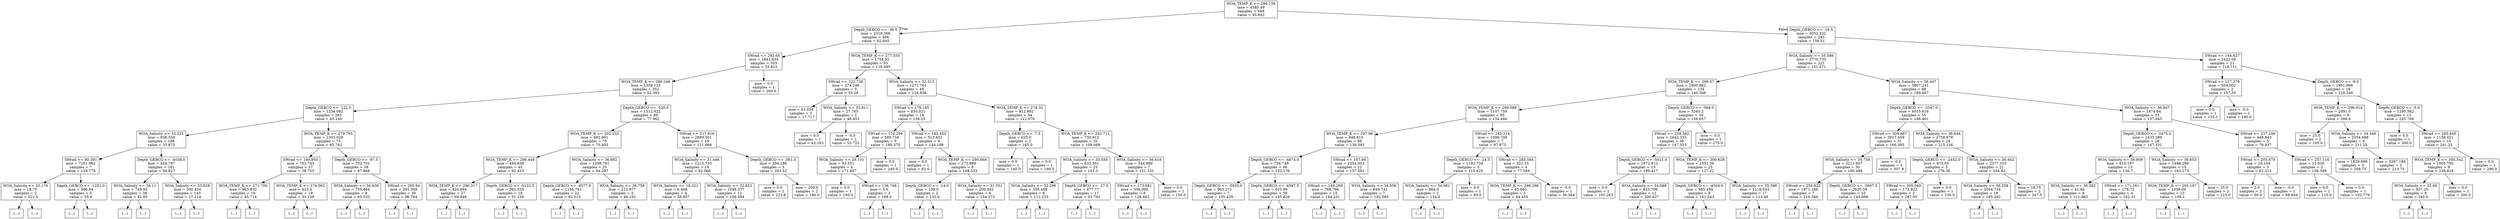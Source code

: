 digraph Tree {
node [shape=box] ;
0 [label="WOA_TEMP_K <= 294.139\nmse = 4585.49\nsamples = 649\nvalue = 95.642"] ;
1 [label="Depth_GEBCO <= -36.5\nmse = 2319.366\nsamples = 406\nvalue = 62.645"] ;
0 -> 1 [labeldistance=2.5, labelangle=45, headlabel="True"] ;
2 [label="SWrad <= 292.65\nmse = 1841.635\nsamples = 353\nvalue = 53.815"] ;
1 -> 2 ;
3 [label="WOA_TEMP_K <= 289.248\nmse = 1559.125\nsamples = 352\nvalue = 52.393"] ;
2 -> 3 ;
4 [label="Depth_GEBCO <= -122.0\nmse = 1254.082\nsamples = 263\nvalue = 43.149"] ;
3 -> 4 ;
5 [label="WOA_Salinity <= 33.221\nmse = 938.358\nsamples = 188\nvalue = 33.873"] ;
4 -> 5 ;
6 [label="SWrad <= 80.391\nmse = 7201.062\nsamples = 7\nvalue = 129.778"] ;
5 -> 6 ;
7 [label="WOA_Salinity <= 33.176\nmse = 18.75\nsamples = 2\nvalue = 222.5"] ;
6 -> 7 ;
8 [label="(...)"] ;
7 -> 8 ;
9 [label="(...)"] ;
7 -> 9 ;
10 [label="Depth_GEBCO <= -1251.0\nmse = 566.64\nsamples = 5\nvalue = 55.6"] ;
6 -> 10 ;
11 [label="(...)"] ;
10 -> 11 ;
18 [label="(...)"] ;
10 -> 18 ;
19 [label="Depth_GEBCO <= -4038.0\nmse = 454.787\nsamples = 181\nvalue = 30.927"] ;
5 -> 19 ;
20 [label="WOA_Salinity <= 34.11\nmse = 749.83\nsamples = 38\nvalue = 42.85"] ;
19 -> 20 ;
21 [label="(...)"] ;
20 -> 21 ;
54 [label="(...)"] ;
20 -> 54 ;
91 [label="WOA_Salinity <= 33.828\nmse = 300.424\nsamples = 143\nvalue = 27.114"] ;
19 -> 91 ;
92 [label="(...)"] ;
91 -> 92 ;
129 [label="(...)"] ;
91 -> 129 ;
298 [label="WOA_TEMP_K <= 279.795\nmse = 1303.026\nsamples = 75\nvalue = 65.742"] ;
4 -> 298 ;
299 [label="SWrad <= 169.955\nmse = 703.743\nsamples = 37\nvalue = 38.753"] ;
298 -> 299 ;
300 [label="WOA_TEMP_K <= 271.706\nmse = 963.832\nsamples = 19\nvalue = 45.714"] ;
299 -> 300 ;
301 [label="(...)"] ;
300 -> 301 ;
310 [label="(...)"] ;
300 -> 310 ;
317 [label="WOA_TEMP_K <= 274.062\nmse = 423.4\nsamples = 18\nvalue = 33.139"] ;
299 -> 317 ;
318 [label="(...)"] ;
317 -> 318 ;
323 [label="(...)"] ;
317 -> 323 ;
328 [label="Depth_GEBCO <= -97.5\nmse = 702.701\nsamples = 38\nvalue = 87.968"] ;
298 -> 328 ;
329 [label="WOA_Salinity <= 34.639\nmse = 755.464\nsamples = 8\nvalue = 63.533"] ;
328 -> 329 ;
330 [label="(...)"] ;
329 -> 330 ;
337 [label="(...)"] ;
329 -> 337 ;
344 [label="SWrad <= 200.94\nmse = 391.389\nsamples = 30\nvalue = 96.764"] ;
328 -> 344 ;
345 [label="(...)"] ;
344 -> 345 ;
388 [label="(...)"] ;
344 -> 388 ;
389 [label="Depth_GEBCO <= -520.5\nmse = 1512.822\nsamples = 89\nvalue = 77.962"] ;
3 -> 389 ;
390 [label="WOA_TEMP_K <= 292.333\nmse = 892.801\nsamples = 70\nvalue = 70.405"] ;
389 -> 390 ;
391 [label="WOA_TEMP_K <= 290.448\nmse = 484.839\nsamples = 45\nvalue = 62.423"] ;
390 -> 391 ;
392 [label="WOA_TEMP_K <= 290.317\nmse = 424.894\nsamples = 27\nvalue = 69.946"] ;
391 -> 392 ;
393 [label="(...)"] ;
392 -> 393 ;
426 [label="(...)"] ;
392 -> 426 ;
429 [label="Depth_GEBCO <= -5132.5\nmse = 362.526\nsamples = 18\nvalue = 51.138"] ;
391 -> 429 ;
430 [label="(...)"] ;
429 -> 430 ;
431 [label="(...)"] ;
429 -> 431 ;
462 [label="WOA_Salinity <= 36.692\nmse = 1298.781\nsamples = 25\nvalue = 84.287"] ;
390 -> 462 ;
463 [label="Depth_GEBCO <= -4577.0\nmse = 1156.761\nsamples = 22\nvalue = 92.315"] ;
462 -> 463 ;
464 [label="(...)"] ;
463 -> 464 ;
477 [label="(...)"] ;
463 -> 477 ;
498 [label="WOA_Salinity <= 36.758\nmse = 212.977\nsamples = 3\nvalue = 46.152"] ;
462 -> 498 ;
499 [label="(...)"] ;
498 -> 499 ;
500 [label="(...)"] ;
498 -> 500 ;
503 [label="SWrad <= 217.916\nmse = 2889.501\nsamples = 19\nvalue = 111.968"] ;
389 -> 503 ;
504 [label="WOA_Salinity <= 31.446\nmse = 1213.733\nsamples = 16\nvalue = 92.066"] ;
503 -> 504 ;
505 [label="WOA_Salinity <= 19.321\nmse = 6.408\nsamples = 4\nvalue = 58.857"] ;
504 -> 505 ;
506 [label="(...)"] ;
505 -> 506 ;
511 [label="(...)"] ;
505 -> 511 ;
512 [label="WOA_Salinity <= 32.652\nmse = 1048.377\nsamples = 12\nvalue = 106.594"] ;
504 -> 512 ;
513 [label="(...)"] ;
512 -> 513 ;
514 [label="(...)"] ;
512 -> 514 ;
533 [label="Depth_GEBCO <= -361.0\nmse = 394.186\nsamples = 3\nvalue = 203.52"] ;
503 -> 533 ;
534 [label="mse = 0.0\nsamples = 1\nvalue = 223.8"] ;
533 -> 534 ;
535 [label="mse = 200.0\nsamples = 2\nvalue = 190.0"] ;
533 -> 535 ;
536 [label="mse = 0.0\nsamples = 1\nvalue = 260.0"] ;
2 -> 536 ;
537 [label="WOA_TEMP_K <= 277.555\nmse = 1754.92\nsamples = 53\nvalue = 118.095"] ;
1 -> 537 ;
538 [label="SWrad <= 222.736\nmse = 274.246\nsamples = 5\nvalue = 35.28"] ;
537 -> 538 ;
539 [label="mse = 63.054\nsamples = 3\nvalue = 17.717"] ;
538 -> 539 ;
540 [label="WOA_Salinity <= 33.811\nmse = 27.765\nsamples = 2\nvalue = 48.453"] ;
538 -> 540 ;
541 [label="mse = 0.0\nsamples = 1\nvalue = 43.183"] ;
540 -> 541 ;
542 [label="mse = -0.0\nsamples = 1\nvalue = 53.722"] ;
540 -> 542 ;
543 [label="WOA_Salinity <= 32.513\nmse = 1271.761\nsamples = 48\nvalue = 124.836"] ;
537 -> 543 ;
544 [label="SWrad <= 178.185\nmse = 830.021\nsamples = 14\nvalue = 156.25"] ;
543 -> 544 ;
545 [label="SWrad <= 170.204\nmse = 589.734\nsamples = 5\nvalue = 180.375"] ;
544 -> 545 ;
546 [label="WOA_Salinity <= 29.101\nmse = 93.551\nsamples = 4\nvalue = 171.857"] ;
545 -> 546 ;
547 [label="mse = 0.0\nsamples = 1\nvalue = 195.0"] ;
546 -> 547 ;
548 [label="SWrad <= 136.748\nmse = 5.0\nsamples = 3\nvalue = 168.0"] ;
546 -> 548 ;
549 [label="(...)"] ;
548 -> 549 ;
550 [label="(...)"] ;
548 -> 550 ;
551 [label="mse = 0.0\nsamples = 1\nvalue = 240.0"] ;
545 -> 551 ;
552 [label="SWrad <= 182.455\nmse = 513.652\nsamples = 9\nvalue = 144.188"] ;
544 -> 552 ;
553 [label="mse = 0.0\nsamples = 1\nvalue = 82.0"] ;
552 -> 553 ;
554 [label="WOA_TEMP_K <= 290.568\nmse = 272.889\nsamples = 8\nvalue = 148.333"] ;
552 -> 554 ;
555 [label="Depth_GEBCO <= -14.0\nmse = 108.0\nsamples = 2\nvalue = 132.0"] ;
554 -> 555 ;
556 [label="(...)"] ;
555 -> 556 ;
557 [label="(...)"] ;
555 -> 557 ;
558 [label="WOA_Salinity <= 31.351\nmse = 200.562\nsamples = 6\nvalue = 154.273"] ;
554 -> 558 ;
559 [label="(...)"] ;
558 -> 559 ;
566 [label="(...)"] ;
558 -> 566 ;
569 [label="WOA_TEMP_K <= 278.32\nmse = 912.892\nsamples = 34\nvalue = 112.676"] ;
543 -> 569 ;
570 [label="Depth_GEBCO <= -7.5\nmse = 625.0\nsamples = 2\nvalue = 165.0"] ;
569 -> 570 ;
571 [label="mse = 0.0\nsamples = 1\nvalue = 140.0"] ;
570 -> 571 ;
572 [label="mse = 0.0\nsamples = 1\nvalue = 190.0"] ;
570 -> 572 ;
573 [label="WOA_TEMP_K <= 292.711\nmse = 730.912\nsamples = 32\nvalue = 109.068"] ;
569 -> 573 ;
574 [label="WOA_Salinity <= 33.585\nmse = 632.301\nsamples = 25\nvalue = 101.3"] ;
573 -> 574 ;
575 [label="WOA_Salinity <= 33.296\nmse = 356.488\nsamples = 8\nvalue = 112.235"] ;
574 -> 575 ;
576 [label="(...)"] ;
575 -> 576 ;
585 [label="(...)"] ;
575 -> 585 ;
588 [label="Depth_GEBCO <= -27.5\nmse = 677.77\nsamples = 17\nvalue = 91.792"] ;
574 -> 588 ;
589 [label="(...)"] ;
588 -> 589 ;
604 [label="(...)"] ;
588 -> 604 ;
621 [label="WOA_Salinity <= 36.616\nmse = 344.889\nsamples = 7\nvalue = 131.333"] ;
573 -> 621 ;
622 [label="SWrad <= 173.681\nmse = 336.095\nsamples = 6\nvalue = 128.462"] ;
621 -> 622 ;
623 [label="(...)"] ;
622 -> 623 ;
624 [label="(...)"] ;
622 -> 624 ;
625 [label="mse = 0.0\nsamples = 1\nvalue = 150.0"] ;
621 -> 625 ;
626 [label="Depth_GEBCO <= -16.5\nmse = 3052.322\nsamples = 243\nvalue = 156.51"] ;
0 -> 626 [labeldistance=2.5, labelangle=-45, headlabel="False"] ;
627 [label="WOA_Salinity <= 35.586\nmse = 2770.733\nsamples = 222\nvalue = 151.571"] ;
626 -> 627 ;
628 [label="WOA_TEMP_K <= 299.57\nmse = 1800.882\nsamples = 134\nvalue = 140.369"] ;
627 -> 628 ;
629 [label="WOA_TEMP_K <= 299.088\nmse = 1107.759\nsamples = 95\nvalue = 134.446"] ;
628 -> 629 ;
630 [label="WOA_TEMP_K <= 297.98\nmse = 948.815\nsamples = 88\nvalue = 138.393"] ;
629 -> 630 ;
631 [label="Depth_GEBCO <= -4874.0\nmse = 756.749\nsamples = 66\nvalue = 132.176"] ;
630 -> 631 ;
632 [label="Depth_GEBCO <= -5933.0\nmse = 963.271\nsamples = 7\nvalue = 105.439"] ;
631 -> 632 ;
633 [label="(...)"] ;
632 -> 633 ;
638 [label="(...)"] ;
632 -> 638 ;
643 [label="Depth_GEBCO <= -4597.5\nmse = 625.96\nsamples = 59\nvalue = 135.626"] ;
631 -> 643 ;
644 [label="(...)"] ;
643 -> 644 ;
647 [label="(...)"] ;
643 -> 647 ;
742 [label="SWrad <= 167.68\nmse = 1054.003\nsamples = 22\nvalue = 157.591"] ;
630 -> 742 ;
743 [label="SWrad <= 149.269\nmse = 768.766\nsamples = 15\nvalue = 144.231"] ;
742 -> 743 ;
744 [label="(...)"] ;
743 -> 744 ;
753 [label="(...)"] ;
743 -> 753 ;
770 [label="WOA_Salinity <= 34.556\nmse = 649.741\nsamples = 7\nvalue = 182.085"] ;
742 -> 770 ;
771 [label="(...)"] ;
770 -> 771 ;
774 [label="(...)"] ;
770 -> 774 ;
781 [label="SWrad <= 243.214\nmse = 1098.709\nsamples = 7\nvalue = 97.873"] ;
629 -> 781 ;
782 [label="Depth_GEBCO <= -24.5\nmse = 1102.734\nsamples = 3\nvalue = 115.625"] ;
781 -> 782 ;
783 [label="WOA_Salinity <= 34.981\nmse = 864.0\nsamples = 2\nvalue = 134.0"] ;
782 -> 783 ;
784 [label="(...)"] ;
783 -> 784 ;
785 [label="(...)"] ;
783 -> 785 ;
786 [label="mse = 0.0\nsamples = 1\nvalue = 85.0"] ;
782 -> 786 ;
787 [label="SWrad <= 285.584\nmse = 322.33\nsamples = 4\nvalue = 77.584"] ;
781 -> 787 ;
788 [label="WOA_TEMP_K <= 299.296\nmse = 45.661\nsamples = 3\nvalue = 84.455"] ;
787 -> 788 ;
789 [label="(...)"] ;
788 -> 789 ;
790 [label="(...)"] ;
788 -> 790 ;
793 [label="mse = -0.0\nsamples = 1\nvalue = 36.364"] ;
787 -> 793 ;
794 [label="Depth_GEBCO <= -369.0\nmse = 3345.2\nsamples = 39\nvalue = 156.657"] ;
628 -> 794 ;
795 [label="SWrad <= 228.562\nmse = 2442.333\nsamples = 38\nvalue = 147.553"] ;
794 -> 795 ;
796 [label="Depth_GEBCO <= -5021.0\nmse = 1672.812\nsamples = 13\nvalue = 189.417"] ;
795 -> 796 ;
797 [label="mse = 0.0\nsamples = 1\nvalue = 105.263"] ;
796 -> 797 ;
798 [label="WOA_Salinity <= 34.668\nmse = 825.706\nsamples = 12\nvalue = 200.637"] ;
796 -> 798 ;
799 [label="(...)"] ;
798 -> 799 ;
816 [label="(...)"] ;
798 -> 816 ;
817 [label="WOA_TEMP_K <= 300.628\nmse = 1551.39\nsamples = 25\nvalue = 127.22"] ;
795 -> 817 ;
818 [label="Depth_GEBCO <= -4504.0\nmse = 985.459\nsamples = 8\nvalue = 161.543"] ;
817 -> 818 ;
819 [label="(...)"] ;
818 -> 819 ;
826 [label="(...)"] ;
818 -> 826 ;
833 [label="WOA_Salinity <= 35.398\nmse = 1118.033\nsamples = 17\nvalue = 113.49"] ;
817 -> 833 ;
834 [label="(...)"] ;
833 -> 834 ;
863 [label="(...)"] ;
833 -> 863 ;
866 [label="mse = -0.0\nsamples = 1\nvalue = 275.0"] ;
794 -> 866 ;
867 [label="WOA_Salinity <= 36.447\nmse = 3807.241\nsamples = 88\nvalue = 169.667"] ;
627 -> 867 ;
868 [label="Depth_GEBCO <= -3347.0\nmse = 4015.616\nsamples = 55\nvalue = 186.461"] ;
867 -> 868 ;
869 [label="SWrad <= 309.887\nmse = 3917.459\nsamples = 31\nvalue = 166.395"] ;
868 -> 869 ;
870 [label="WOA_Salinity <= 35.758\nmse = 3211.607\nsamples = 30\nvalue = 160.499"] ;
869 -> 870 ;
871 [label="SWrad <= 254.625\nmse = 1971.186\nsamples = 7\nvalue = 210.384"] ;
870 -> 871 ;
872 [label="(...)"] ;
871 -> 872 ;
881 [label="(...)"] ;
871 -> 881 ;
884 [label="Depth_GEBCO <= -3667.5\nmse = 2620.59\nsamples = 23\nvalue = 145.668"] ;
870 -> 884 ;
885 [label="(...)"] ;
884 -> 885 ;
908 [label="(...)"] ;
884 -> 908 ;
921 [label="mse = -0.0\nsamples = 1\nvalue = 307.9"] ;
869 -> 921 ;
922 [label="WOA_Salinity <= 36.044\nmse = 2758.978\nsamples = 24\nvalue = 215.126"] ;
868 -> 922 ;
923 [label="Depth_GEBCO <= -2452.0\nmse = 675.65\nsamples = 3\nvalue = 276.36"] ;
922 -> 923 ;
924 [label="SWrad <= 305.049\nmse = 172.922\nsamples = 2\nvalue = 287.95"] ;
923 -> 924 ;
925 [label="(...)"] ;
924 -> 925 ;
926 [label="(...)"] ;
924 -> 926 ;
927 [label="mse = 0.0\nsamples = 1\nvalue = 230.0"] ;
923 -> 927 ;
928 [label="WOA_Salinity <= 36.442\nmse = 2377.103\nsamples = 21\nvalue = 204.92"] ;
922 -> 928 ;
929 [label="WOA_Salinity <= 36.358\nmse = 2044.734\nsamples = 19\nvalue = 195.292"] ;
928 -> 929 ;
930 [label="(...)"] ;
929 -> 930 ;
935 [label="(...)"] ;
929 -> 935 ;
946 [label="mse = 18.75\nsamples = 2\nvalue = 267.5"] ;
928 -> 946 ;
947 [label="WOA_Salinity <= 36.847\nmse = 1874.64\nsamples = 33\nvalue = 137.945"] ;
867 -> 947 ;
948 [label="Depth_GEBCO <= -3475.0\nmse = 1433.289\nsamples = 28\nvalue = 147.331"] ;
947 -> 948 ;
949 [label="WOA_Salinity <= 36.809\nmse = 610.187\nsamples = 13\nvalue = 126.7"] ;
948 -> 949 ;
950 [label="WOA_Salinity <= 36.592\nmse = 41.46\nsamples = 9\nvalue = 111.863"] ;
949 -> 950 ;
951 [label="(...)"] ;
950 -> 951 ;
962 [label="(...)"] ;
950 -> 962 ;
967 [label="SWrad <= 171.161\nmse = 178.72\nsamples = 4\nvalue = 162.31"] ;
949 -> 967 ;
968 [label="(...)"] ;
967 -> 968 ;
971 [label="(...)"] ;
967 -> 971 ;
974 [label="WOA_Salinity <= 36.653\nmse = 1486.289\nsamples = 15\nvalue = 163.273"] ;
948 -> 974 ;
975 [label="WOA_TEMP_K <= 295.197\nmse = 1338.09\nsamples = 13\nvalue = 158.1"] ;
974 -> 975 ;
976 [label="(...)"] ;
975 -> 976 ;
981 [label="(...)"] ;
975 -> 981 ;
994 [label="mse = 25.0\nsamples = 2\nvalue = 215.0"] ;
974 -> 994 ;
995 [label="SWrad <= 237.206\nmse = 448.843\nsamples = 5\nvalue = 76.937"] ;
947 -> 995 ;
996 [label="SWrad <= 205.678\nmse = 16.164\nsamples = 3\nvalue = 62.211"] ;
995 -> 996 ;
997 [label="mse = 2.0\nsamples = 2\nvalue = 60.0"] ;
996 -> 997 ;
998 [label="mse = -0.0\nsamples = 1\nvalue = 68.844"] ;
996 -> 998 ;
999 [label="SWrad <= 257.116\nmse = 13.036\nsamples = 2\nvalue = 106.389"] ;
995 -> 999 ;
1000 [label="mse = 0.0\nsamples = 1\nvalue = 110.0"] ;
999 -> 1000 ;
1001 [label="mse = 0.0\nsamples = 1\nvalue = 102.779"] ;
999 -> 1001 ;
1002 [label="SWrad <= 144.827\nmse = 2422.08\nsamples = 21\nvalue = 218.711"] ;
626 -> 1002 ;
1003 [label="SWrad <= 127.378\nmse = 504.002\nsamples = 2\nvalue = 157.55"] ;
1002 -> 1003 ;
1004 [label="mse = 0.0\nsamples = 1\nvalue = 135.1"] ;
1003 -> 1004 ;
1005 [label="mse = -0.0\nsamples = 1\nvalue = 180.0"] ;
1003 -> 1005 ;
1006 [label="Depth_GEBCO <= -9.0\nmse = 1991.966\nsamples = 19\nvalue = 229.348"] ;
1002 -> 1006 ;
1007 [label="WOA_TEMP_K <= 296.914\nmse = 2091.0\nsamples = 8\nvalue = 208.0"] ;
1006 -> 1007 ;
1008 [label="mse = 25.0\nsamples = 2\nvalue = 195.0"] ;
1007 -> 1008 ;
1009 [label="WOA_Salinity <= 34.346\nmse = 2554.688\nsamples = 6\nvalue = 211.25"] ;
1007 -> 1009 ;
1010 [label="mse = 1829.688\nsamples = 3\nvalue = 208.75"] ;
1009 -> 1010 ;
1011 [label="mse = 3267.188\nsamples = 3\nvalue = 213.75"] ;
1009 -> 1011 ;
1012 [label="Depth_GEBCO <= -5.0\nmse = 1295.562\nsamples = 11\nvalue = 245.769"] ;
1006 -> 1012 ;
1013 [label="mse = 0.0\nsamples = 1\nvalue = 300.0"] ;
1012 -> 1013 ;
1014 [label="SWrad <= 285.845\nmse = 1138.021\nsamples = 10\nvalue = 241.25"] ;
1012 -> 1014 ;
1015 [label="WOA_TEMP_K <= 300.542\nmse = 1005.785\nsamples = 9\nvalue = 236.818"] ;
1014 -> 1015 ;
1016 [label="WOA_Salinity <= 35.49\nmse = 957.25\nsamples = 8\nvalue = 240.5"] ;
1015 -> 1016 ;
1017 [label="(...)"] ;
1016 -> 1017 ;
1020 [label="(...)"] ;
1016 -> 1020 ;
1025 [label="mse = 0.0\nsamples = 1\nvalue = 200.0"] ;
1015 -> 1025 ;
1026 [label="mse = 0.0\nsamples = 1\nvalue = 290.0"] ;
1014 -> 1026 ;
}